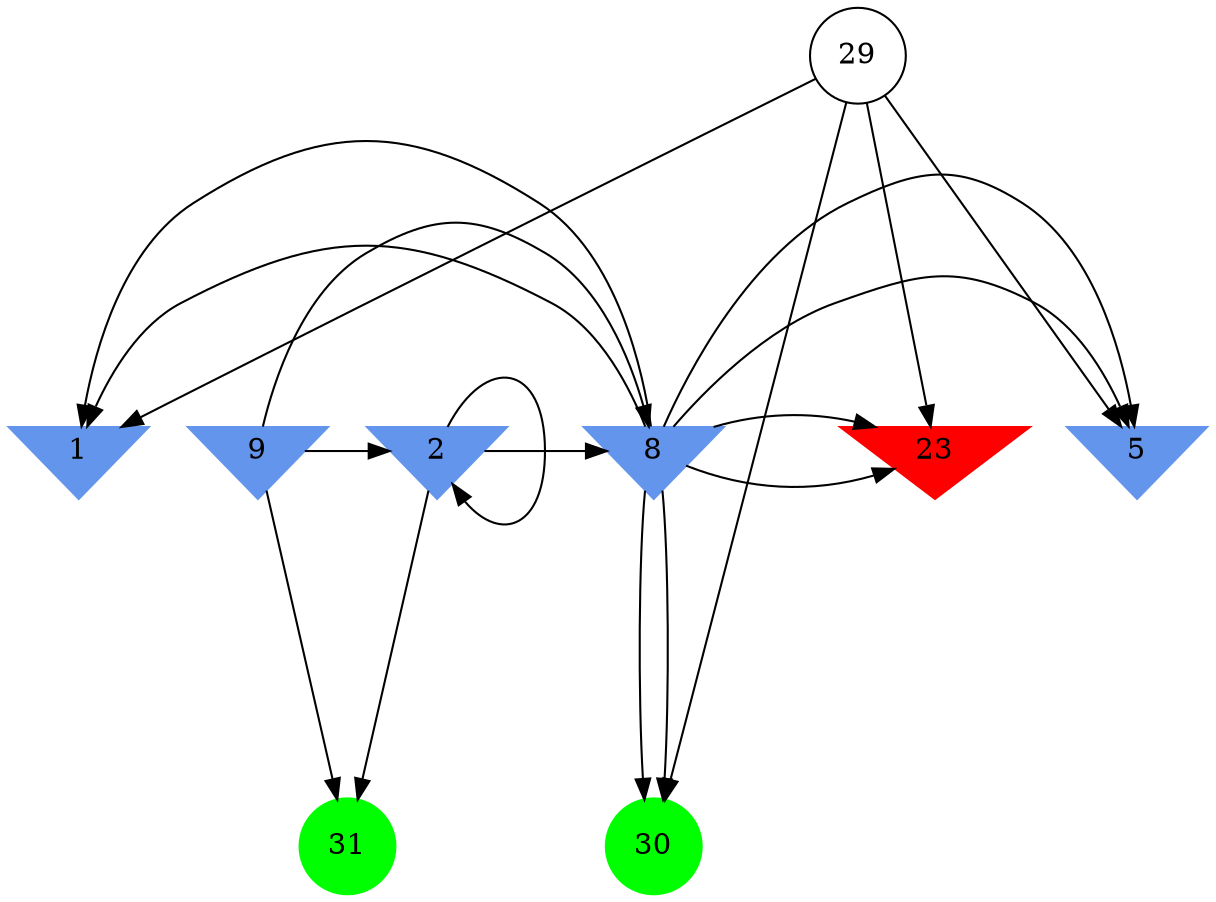 digraph brain {
	ranksep=2.0;
	1 [shape=invtriangle,style=filled,color=cornflowerblue];
	2 [shape=invtriangle,style=filled,color=cornflowerblue];
	5 [shape=invtriangle,style=filled,color=cornflowerblue];
	8 [shape=invtriangle,style=filled,color=cornflowerblue];
	9 [shape=invtriangle,style=filled,color=cornflowerblue];
	23 [shape=invtriangle,style=filled,color=red];
	29 [shape=circle,color=black];
	30 [shape=circle,style=filled,color=green];
	31 [shape=circle,style=filled,color=green];
	29	->	5;
	29	->	1;
	29	->	30;
	29	->	23;
	8	->	5;
	8	->	1;
	8	->	30;
	8	->	23;
	8	->	5;
	8	->	1;
	8	->	30;
	8	->	23;
	9	->	8;
	9	->	2;
	9	->	31;
	2	->	8;
	2	->	2;
	2	->	31;
	{ rank=same; 1; 2; 5; 8; 9; 23; }
	{ rank=same; 29; }
	{ rank=same; 30; 31; }
}
